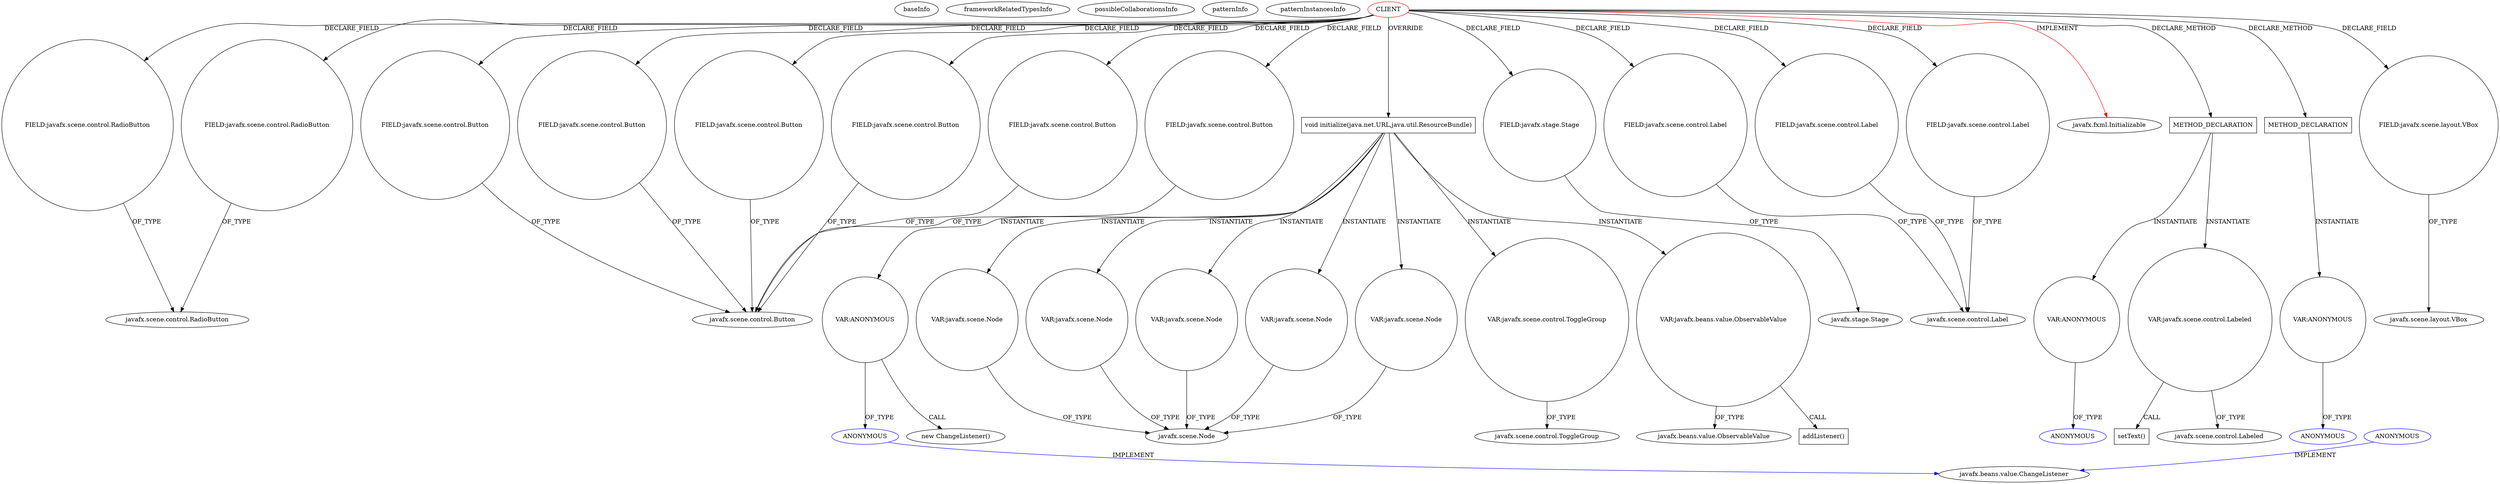 digraph {
baseInfo[graphId=1364,category="pattern",isAnonymous=false,possibleRelation=true]
frameworkRelatedTypesInfo[0="javafx.fxml.Initializable"]
possibleCollaborationsInfo[0="1364~INSTANTIATION-OVERRIDING_METHOD_DECLARATION-~javafx.fxml.Initializable ~javafx.beans.value.ChangeListener ~false~true"]
patternInfo[frequency=2.0,patternRootClient=0]
patternInstancesInfo[0="bianconejo-CEFX~/bianconejo-CEFX/CEFX-master/src/cefx/CECommandeController.java~CECommandeController~2084",1="RomeoGolf-BC~/RomeoGolf-BC/BC-master/src/romeogolf/bc/MainController.java~MainController~1142"]
68[label="FIELD:javafx.scene.control.RadioButton",vertexType="FIELD_DECLARATION",isFrameworkType=false,shape=circle]
0[label="CLIENT",vertexType="ROOT_CLIENT_CLASS_DECLARATION",isFrameworkType=false,color=red]
18[label="FIELD:javafx.scene.control.Button",vertexType="FIELD_DECLARATION",isFrameworkType=false,shape=circle]
12[label="FIELD:javafx.scene.control.Button",vertexType="FIELD_DECLARATION",isFrameworkType=false,shape=circle]
10[label="FIELD:javafx.scene.control.Button",vertexType="FIELD_DECLARATION",isFrameworkType=false,shape=circle]
8[label="FIELD:javafx.scene.control.Button",vertexType="FIELD_DECLARATION",isFrameworkType=false,shape=circle]
14[label="FIELD:javafx.scene.control.Button",vertexType="FIELD_DECLARATION",isFrameworkType=false,shape=circle]
6[label="FIELD:javafx.scene.control.Button",vertexType="FIELD_DECLARATION",isFrameworkType=false,shape=circle]
69[label="javafx.scene.control.RadioButton",vertexType="FRAMEWORK_CLASS_TYPE",isFrameworkType=false]
70[label="FIELD:javafx.scene.control.RadioButton",vertexType="FIELD_DECLARATION",isFrameworkType=false,shape=circle]
104[label="void initialize(java.net.URL,java.util.ResourceBundle)",vertexType="OVERRIDING_METHOD_DECLARATION",isFrameworkType=false,shape=box]
48[label="FIELD:javafx.stage.Stage",vertexType="FIELD_DECLARATION",isFrameworkType=false,shape=circle]
56[label="FIELD:javafx.scene.control.Label",vertexType="FIELD_DECLARATION",isFrameworkType=false,shape=circle]
55[label="javafx.scene.control.Label",vertexType="FRAMEWORK_CLASS_TYPE",isFrameworkType=false]
54[label="FIELD:javafx.scene.control.Label",vertexType="FIELD_DECLARATION",isFrameworkType=false,shape=circle]
58[label="FIELD:javafx.scene.control.Label",vertexType="FIELD_DECLARATION",isFrameworkType=false,shape=circle]
7[label="javafx.scene.control.Button",vertexType="FRAMEWORK_CLASS_TYPE",isFrameworkType=false]
460[label="VAR:javafx.scene.Node",vertexType="VARIABLE_EXPRESION",isFrameworkType=false,shape=circle]
165[label="javafx.scene.Node",vertexType="FRAMEWORK_CLASS_TYPE",isFrameworkType=false]
322[label="VAR:javafx.scene.Node",vertexType="VARIABLE_EXPRESION",isFrameworkType=false,shape=circle]
185[label="VAR:ANONYMOUS",vertexType="VARIABLE_EXPRESION",isFrameworkType=false,shape=circle]
49[label="javafx.stage.Stage",vertexType="FRAMEWORK_CLASS_TYPE",isFrameworkType=false]
186[label="ANONYMOUS",vertexType="REFERENCE_ANONYMOUS_DECLARATION",isFrameworkType=false,color=blue]
184[label="new ChangeListener()",vertexType="CONSTRUCTOR_CALL",isFrameworkType=false]
174[label="javafx.beans.value.ChangeListener",vertexType="FRAMEWORK_INTERFACE_TYPE",isFrameworkType=false]
283[label="ANONYMOUS",vertexType="REFERENCE_ANONYMOUS_DECLARATION",isFrameworkType=false,color=blue]
466[label="VAR:javafx.scene.Node",vertexType="VARIABLE_EXPRESION",isFrameworkType=false,shape=circle]
1[label="javafx.fxml.Initializable",vertexType="FRAMEWORK_INTERFACE_TYPE",isFrameworkType=false]
454[label="VAR:javafx.scene.Node",vertexType="VARIABLE_EXPRESION",isFrameworkType=false,shape=circle]
981[label="METHOD_DECLARATION",vertexType="CLIENT_METHOD_DECLARATION",isFrameworkType=false,shape=box]
1021[label="VAR:ANONYMOUS",vertexType="VARIABLE_EXPRESION",isFrameworkType=false,shape=circle]
697[label="METHOD_DECLARATION",vertexType="CLIENT_METHOD_DECLARATION",isFrameworkType=false,shape=box]
1025[label="VAR:javafx.scene.control.Labeled",vertexType="VARIABLE_EXPRESION",isFrameworkType=false,shape=circle]
723[label="VAR:ANONYMOUS",vertexType="VARIABLE_EXPRESION",isFrameworkType=false,shape=circle]
1026[label="setText()",vertexType="INSIDE_CALL",isFrameworkType=false,shape=box]
724[label="ANONYMOUS",vertexType="REFERENCE_ANONYMOUS_DECLARATION",isFrameworkType=false,color=blue]
1022[label="ANONYMOUS",vertexType="REFERENCE_ANONYMOUS_DECLARATION",isFrameworkType=false,color=blue]
163[label="VAR:javafx.scene.Node",vertexType="VARIABLE_EXPRESION",isFrameworkType=false,shape=circle]
238[label="javafx.scene.control.Labeled",vertexType="FRAMEWORK_CLASS_TYPE",isFrameworkType=false]
16[label="FIELD:javafx.scene.layout.VBox",vertexType="FIELD_DECLARATION",isFrameworkType=false,shape=circle]
17[label="javafx.scene.layout.VBox",vertexType="FRAMEWORK_CLASS_TYPE",isFrameworkType=false]
296[label="VAR:javafx.scene.control.ToggleGroup",vertexType="VARIABLE_EXPRESION",isFrameworkType=false,shape=circle]
297[label="javafx.scene.control.ToggleGroup",vertexType="FRAMEWORK_CLASS_TYPE",isFrameworkType=false]
194[label="VAR:javafx.beans.value.ObservableValue",vertexType="VARIABLE_EXPRESION",isFrameworkType=false,shape=circle]
168[label="javafx.beans.value.ObservableValue",vertexType="FRAMEWORK_INTERFACE_TYPE",isFrameworkType=false]
195[label="addListener()",vertexType="INSIDE_CALL",isFrameworkType=false,shape=box]
322->165[label="OF_TYPE"]
194->195[label="CALL"]
981->1021[label="INSTANTIATE"]
8->7[label="OF_TYPE"]
0->58[label="DECLARE_FIELD"]
10->7[label="OF_TYPE"]
104->185[label="INSTANTIATE"]
54->55[label="OF_TYPE"]
185->184[label="CALL"]
0->1[label="IMPLEMENT",color=red]
0->14[label="DECLARE_FIELD"]
104->322[label="INSTANTIATE"]
0->56[label="DECLARE_FIELD"]
18->7[label="OF_TYPE"]
454->165[label="OF_TYPE"]
104->194[label="INSTANTIATE"]
0->10[label="DECLARE_FIELD"]
16->17[label="OF_TYPE"]
460->165[label="OF_TYPE"]
0->54[label="DECLARE_FIELD"]
0->70[label="DECLARE_FIELD"]
56->55[label="OF_TYPE"]
12->7[label="OF_TYPE"]
466->165[label="OF_TYPE"]
6->7[label="OF_TYPE"]
1025->238[label="OF_TYPE"]
0->16[label="DECLARE_FIELD"]
1021->1022[label="OF_TYPE"]
283->174[label="IMPLEMENT",color=blue]
68->69[label="OF_TYPE"]
0->981[label="DECLARE_METHOD"]
70->69[label="OF_TYPE"]
0->6[label="DECLARE_FIELD"]
0->104[label="OVERRIDE"]
697->723[label="INSTANTIATE"]
296->297[label="OF_TYPE"]
0->8[label="DECLARE_FIELD"]
185->186[label="OF_TYPE"]
0->12[label="DECLARE_FIELD"]
0->697[label="DECLARE_METHOD"]
0->18[label="DECLARE_FIELD"]
104->460[label="INSTANTIATE"]
48->49[label="OF_TYPE"]
104->163[label="INSTANTIATE"]
163->165[label="OF_TYPE"]
1025->1026[label="CALL"]
0->48[label="DECLARE_FIELD"]
104->454[label="INSTANTIATE"]
186->174[label="IMPLEMENT",color=blue]
58->55[label="OF_TYPE"]
723->724[label="OF_TYPE"]
104->296[label="INSTANTIATE"]
104->466[label="INSTANTIATE"]
0->68[label="DECLARE_FIELD"]
194->168[label="OF_TYPE"]
981->1025[label="INSTANTIATE"]
14->7[label="OF_TYPE"]
}
